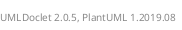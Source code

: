 @startuml
    set namespaceSeparator none
    hide circle
    hide empty fields
    hide empty methods


    ' Package links

    center footer UMLDoclet 2.0.5, PlantUML 1.2019.08
@enduml
